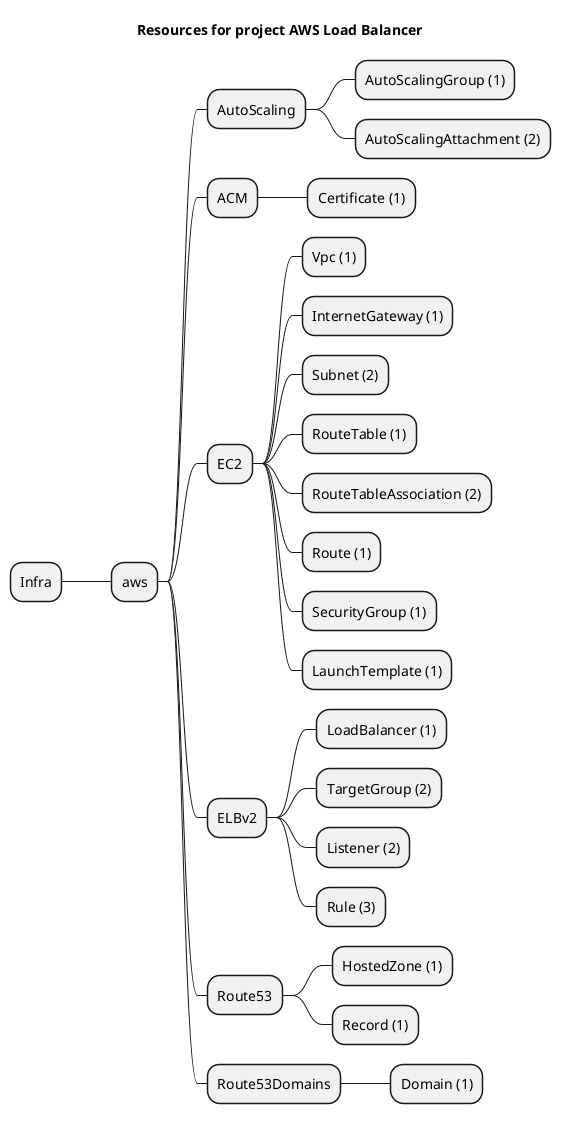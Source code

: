 @startmindmap
title Resources for project AWS Load Balancer
skinparam monochrome true
+ Infra
++ aws
+++ AutoScaling
++++ AutoScalingGroup (1)
++++ AutoScalingAttachment (2)
+++ ACM
++++ Certificate (1)
+++ EC2
++++ Vpc (1)
++++ InternetGateway (1)
++++ Subnet (2)
++++ RouteTable (1)
++++ RouteTableAssociation (2)
++++ Route (1)
++++ SecurityGroup (1)
++++ LaunchTemplate (1)
+++ ELBv2
++++ LoadBalancer (1)
++++ TargetGroup (2)
++++ Listener (2)
++++ Rule (3)
+++ Route53
++++ HostedZone (1)
++++ Record (1)
+++ Route53Domains
++++ Domain (1)
@endmindmap
